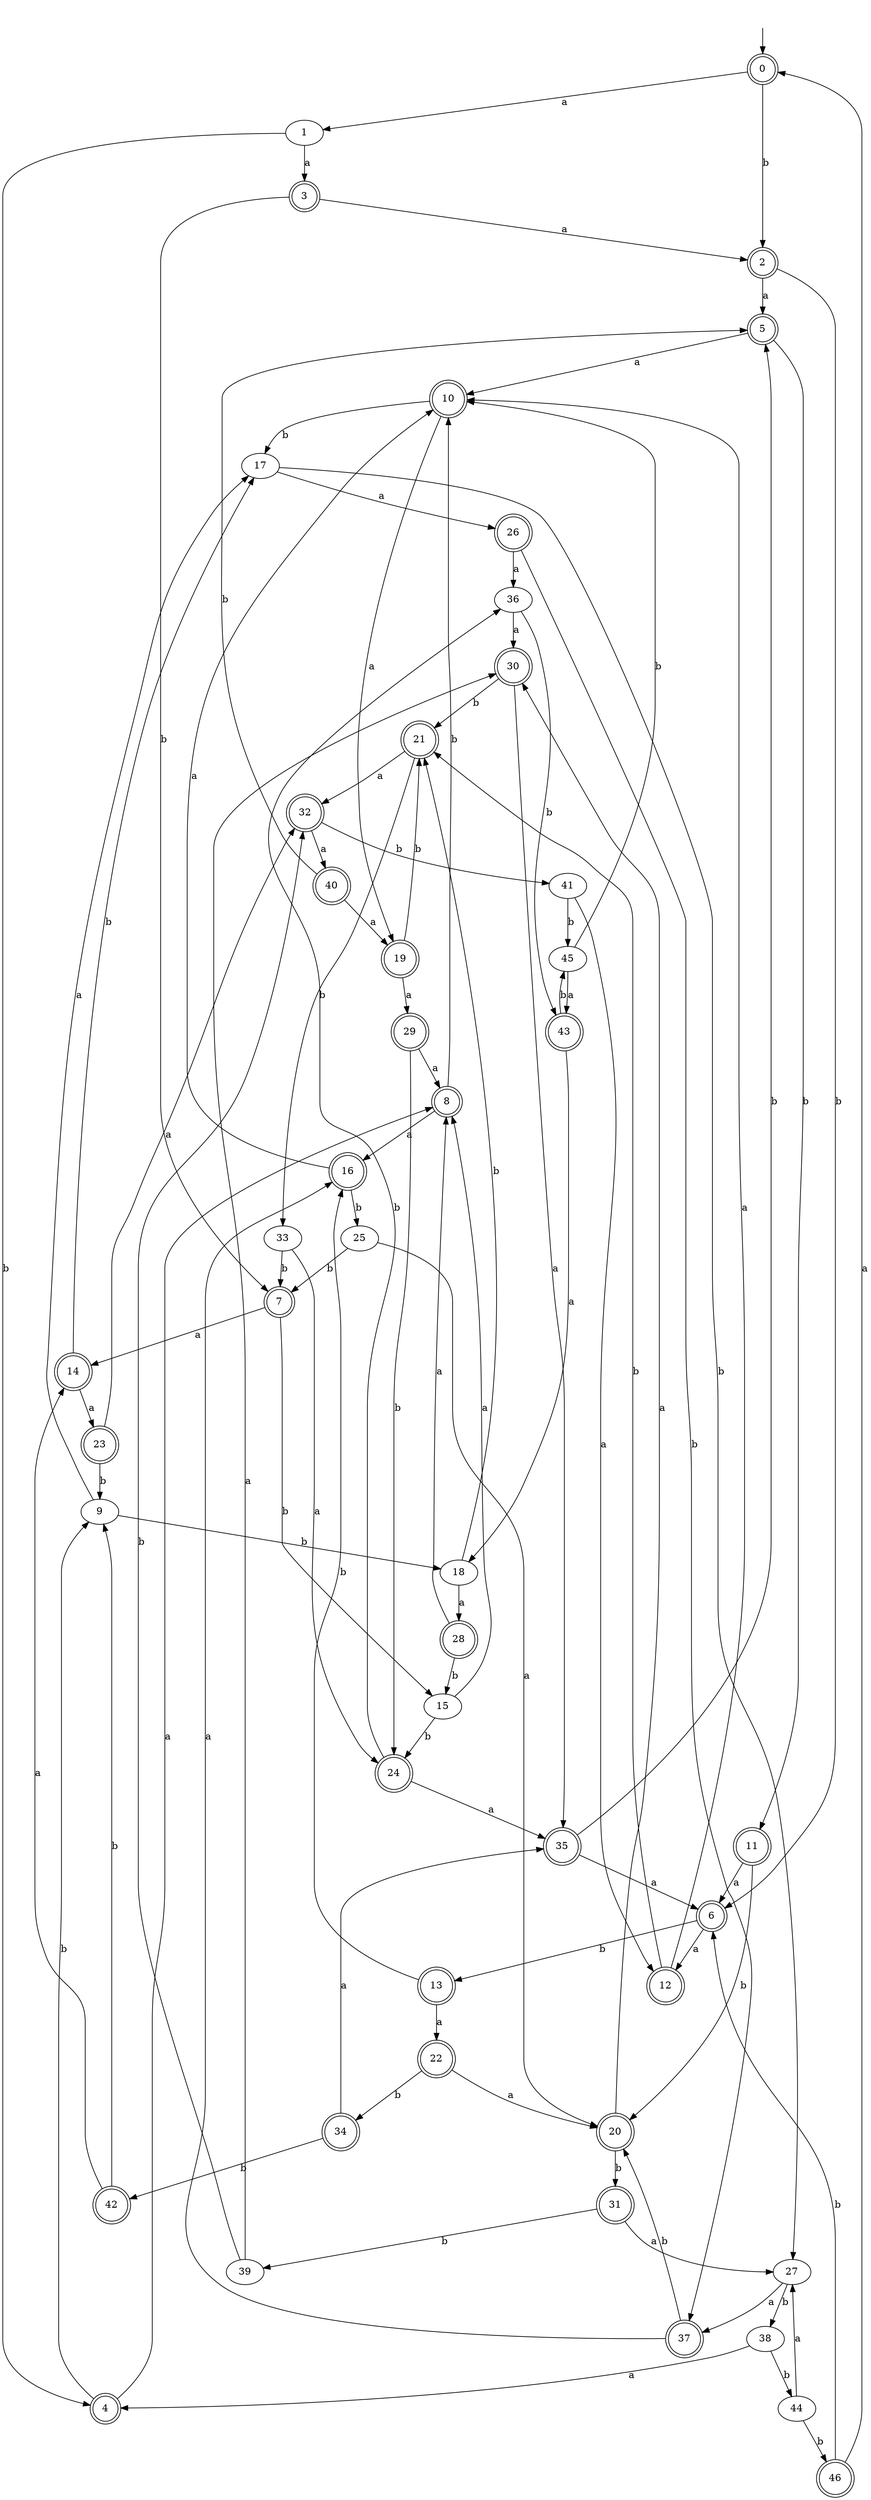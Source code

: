digraph RandomDFA {
  __start0 [label="", shape=none];
  __start0 -> 0 [label=""];
  0 [shape=circle] [shape=doublecircle]
  0 -> 1 [label="a"]
  0 -> 2 [label="b"]
  1
  1 -> 3 [label="a"]
  1 -> 4 [label="b"]
  2 [shape=doublecircle]
  2 -> 5 [label="a"]
  2 -> 6 [label="b"]
  3 [shape=doublecircle]
  3 -> 2 [label="a"]
  3 -> 7 [label="b"]
  4 [shape=doublecircle]
  4 -> 8 [label="a"]
  4 -> 9 [label="b"]
  5 [shape=doublecircle]
  5 -> 10 [label="a"]
  5 -> 11 [label="b"]
  6 [shape=doublecircle]
  6 -> 12 [label="a"]
  6 -> 13 [label="b"]
  7 [shape=doublecircle]
  7 -> 14 [label="a"]
  7 -> 15 [label="b"]
  8 [shape=doublecircle]
  8 -> 16 [label="a"]
  8 -> 10 [label="b"]
  9
  9 -> 17 [label="a"]
  9 -> 18 [label="b"]
  10 [shape=doublecircle]
  10 -> 19 [label="a"]
  10 -> 17 [label="b"]
  11 [shape=doublecircle]
  11 -> 6 [label="a"]
  11 -> 20 [label="b"]
  12 [shape=doublecircle]
  12 -> 10 [label="a"]
  12 -> 21 [label="b"]
  13 [shape=doublecircle]
  13 -> 22 [label="a"]
  13 -> 16 [label="b"]
  14 [shape=doublecircle]
  14 -> 23 [label="a"]
  14 -> 17 [label="b"]
  15
  15 -> 8 [label="a"]
  15 -> 24 [label="b"]
  16 [shape=doublecircle]
  16 -> 10 [label="a"]
  16 -> 25 [label="b"]
  17
  17 -> 26 [label="a"]
  17 -> 27 [label="b"]
  18
  18 -> 28 [label="a"]
  18 -> 21 [label="b"]
  19 [shape=doublecircle]
  19 -> 29 [label="a"]
  19 -> 21 [label="b"]
  20 [shape=doublecircle]
  20 -> 30 [label="a"]
  20 -> 31 [label="b"]
  21 [shape=doublecircle]
  21 -> 32 [label="a"]
  21 -> 33 [label="b"]
  22 [shape=doublecircle]
  22 -> 20 [label="a"]
  22 -> 34 [label="b"]
  23 [shape=doublecircle]
  23 -> 32 [label="a"]
  23 -> 9 [label="b"]
  24 [shape=doublecircle]
  24 -> 35 [label="a"]
  24 -> 36 [label="b"]
  25
  25 -> 20 [label="a"]
  25 -> 7 [label="b"]
  26 [shape=doublecircle]
  26 -> 36 [label="a"]
  26 -> 37 [label="b"]
  27
  27 -> 37 [label="a"]
  27 -> 38 [label="b"]
  28 [shape=doublecircle]
  28 -> 8 [label="a"]
  28 -> 15 [label="b"]
  29 [shape=doublecircle]
  29 -> 8 [label="a"]
  29 -> 24 [label="b"]
  30 [shape=doublecircle]
  30 -> 35 [label="a"]
  30 -> 21 [label="b"]
  31 [shape=doublecircle]
  31 -> 27 [label="a"]
  31 -> 39 [label="b"]
  32 [shape=doublecircle]
  32 -> 40 [label="a"]
  32 -> 41 [label="b"]
  33
  33 -> 24 [label="a"]
  33 -> 7 [label="b"]
  34 [shape=doublecircle]
  34 -> 35 [label="a"]
  34 -> 42 [label="b"]
  35 [shape=doublecircle]
  35 -> 6 [label="a"]
  35 -> 5 [label="b"]
  36
  36 -> 30 [label="a"]
  36 -> 43 [label="b"]
  37 [shape=doublecircle]
  37 -> 16 [label="a"]
  37 -> 20 [label="b"]
  38
  38 -> 4 [label="a"]
  38 -> 44 [label="b"]
  39
  39 -> 30 [label="a"]
  39 -> 32 [label="b"]
  40 [shape=doublecircle]
  40 -> 19 [label="a"]
  40 -> 5 [label="b"]
  41
  41 -> 12 [label="a"]
  41 -> 45 [label="b"]
  42 [shape=doublecircle]
  42 -> 14 [label="a"]
  42 -> 9 [label="b"]
  43 [shape=doublecircle]
  43 -> 18 [label="a"]
  43 -> 45 [label="b"]
  44
  44 -> 27 [label="a"]
  44 -> 46 [label="b"]
  45
  45 -> 43 [label="a"]
  45 -> 10 [label="b"]
  46 [shape=doublecircle]
  46 -> 0 [label="a"]
  46 -> 6 [label="b"]
}
